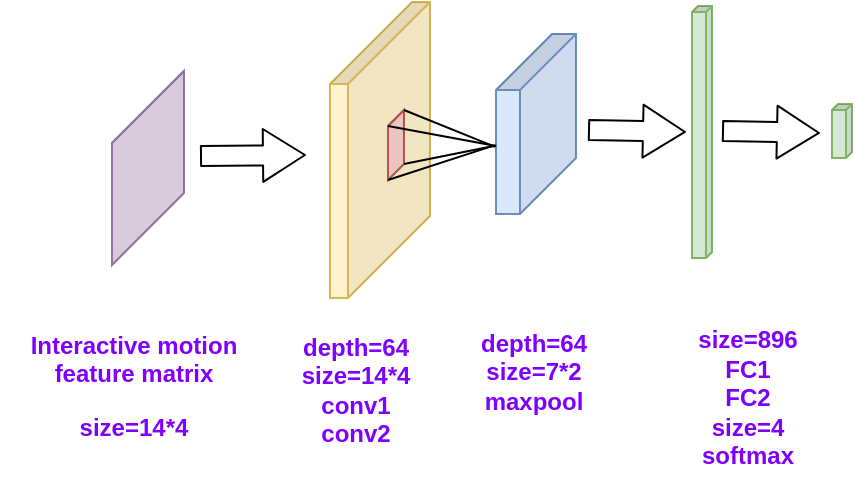 <mxfile version="10.7.1" type="github"><diagram id="Kh02D2IHpJgUnBtiDbiR" name="Page-1"><mxGraphModel dx="1074" dy="572" grid="1" gridSize="10" guides="1" tooltips="1" connect="1" arrows="1" fold="1" page="1" pageScale="1" pageWidth="827" pageHeight="1169" math="0" shadow="0"><root><mxCell id="0"/><mxCell id="1" parent="0"/><mxCell id="0RrtjifXPjOEfjAlMMHi-2" value="" style="shape=cube;whiteSpace=wrap;html=1;boundedLbl=1;backgroundOutline=1;darkOpacity=0.05;darkOpacity2=0.1;fillColor=#dae8fc;strokeColor=#6c8ebf;size=28;direction=south;" vertex="1" parent="1"><mxGeometry x="288" y="309" width="40" height="90" as="geometry"/></mxCell><mxCell id="0RrtjifXPjOEfjAlMMHi-3" value="" style="shape=cube;whiteSpace=wrap;html=1;boundedLbl=1;backgroundOutline=1;darkOpacity=0.05;darkOpacity2=0.1;fillColor=#fff2cc;strokeColor=#d6b656;size=41;direction=south;" vertex="1" parent="1"><mxGeometry x="205" y="293" width="50" height="148" as="geometry"/></mxCell><mxCell id="0RrtjifXPjOEfjAlMMHi-8" value="" style="shape=cube;whiteSpace=wrap;html=1;boundedLbl=1;backgroundOutline=1;darkOpacity=0.05;darkOpacity2=0.1;fillColor=#d5e8d4;strokeColor=#82b366;size=3;direction=south;" vertex="1" parent="1"><mxGeometry x="386" y="295" width="10" height="126" as="geometry"/></mxCell><mxCell id="0RrtjifXPjOEfjAlMMHi-9" value="" style="shape=cube;whiteSpace=wrap;html=1;boundedLbl=1;backgroundOutline=1;darkOpacity=0.05;darkOpacity2=0.1;fillColor=#d5e8d4;strokeColor=#82b366;size=3;direction=south;" vertex="1" parent="1"><mxGeometry x="456" y="344" width="10" height="27" as="geometry"/></mxCell><mxCell id="0RrtjifXPjOEfjAlMMHi-10" value="" style="shape=cube;whiteSpace=wrap;html=1;boundedLbl=1;backgroundOutline=1;darkOpacity=0.05;darkOpacity2=0.1;fillColor=#f8cecc;strokeColor=#b85450;size=9;direction=south;" vertex="1" parent="1"><mxGeometry x="234" y="347" width="8" height="35" as="geometry"/></mxCell><mxCell id="0RrtjifXPjOEfjAlMMHi-11" value="" style="endArrow=none;html=1;exitX=0;exitY=0;exitDx=8;exitDy=8;exitPerimeter=0;entryX=0.621;entryY=1.015;entryDx=0;entryDy=0;entryPerimeter=0;" edge="1" parent="1" source="0RrtjifXPjOEfjAlMMHi-10" target="0RrtjifXPjOEfjAlMMHi-2"><mxGeometry width="50" height="50" relative="1" as="geometry"><mxPoint x="330" y="500" as="sourcePoint"/><mxPoint x="267" y="368" as="targetPoint"/></mxGeometry></mxCell><mxCell id="0RrtjifXPjOEfjAlMMHi-12" value="" style="endArrow=none;html=1;exitX=0;exitY=0;exitDx=0;exitDy=0;exitPerimeter=0;entryX=0.627;entryY=1.01;entryDx=0;entryDy=0;entryPerimeter=0;" edge="1" parent="1" source="0RrtjifXPjOEfjAlMMHi-10" target="0RrtjifXPjOEfjAlMMHi-2"><mxGeometry width="50" height="50" relative="1" as="geometry"><mxPoint x="280" y="470" as="sourcePoint"/><mxPoint x="330" y="420" as="targetPoint"/></mxGeometry></mxCell><mxCell id="0RrtjifXPjOEfjAlMMHi-13" value="" style="endArrow=none;html=1;entryX=0;entryY=0;entryDx=35;entryDy=8;entryPerimeter=0;exitX=0.619;exitY=1.019;exitDx=0;exitDy=0;exitPerimeter=0;" edge="1" parent="1" source="0RrtjifXPjOEfjAlMMHi-2" target="0RrtjifXPjOEfjAlMMHi-10"><mxGeometry width="50" height="50" relative="1" as="geometry"><mxPoint x="270" y="365" as="sourcePoint"/><mxPoint x="250" y="520" as="targetPoint"/></mxGeometry></mxCell><mxCell id="0RrtjifXPjOEfjAlMMHi-14" value="" style="endArrow=none;html=1;entryX=0;entryY=0;entryDx=27;entryDy=0;entryPerimeter=0;exitX=0.619;exitY=0.998;exitDx=0;exitDy=0;exitPerimeter=0;" edge="1" parent="1" source="0RrtjifXPjOEfjAlMMHi-2" target="0RrtjifXPjOEfjAlMMHi-10"><mxGeometry width="50" height="50" relative="1" as="geometry"><mxPoint x="270" y="372" as="sourcePoint"/><mxPoint x="280" y="380" as="targetPoint"/></mxGeometry></mxCell><mxCell id="0RrtjifXPjOEfjAlMMHi-35" value="" style="shape=flexArrow;endArrow=classic;html=1;endWidth=15.429;endSize=6.669;startWidth=15.429;startSize=6.669;width=10;entryX=0;entryY=0;entryDx=64.5;entryDy=10;entryPerimeter=0;" edge="1" parent="1"><mxGeometry width="50" height="50" relative="1" as="geometry"><mxPoint x="334" y="357" as="sourcePoint"/><mxPoint x="383" y="358" as="targetPoint"/></mxGeometry></mxCell><mxCell id="0RrtjifXPjOEfjAlMMHi-37" value="&lt;font color=&quot;#7f00ff&quot;&gt;&lt;b&gt;depth=64&lt;br&gt;size=14*4&lt;br&gt;conv1&lt;br&gt;conv2&lt;/b&gt;&lt;/font&gt;&lt;br&gt;" style="text;html=1;strokeColor=none;fillColor=none;align=center;verticalAlign=middle;whiteSpace=wrap;rounded=0;" vertex="1" parent="1"><mxGeometry x="198" y="462" width="40" height="50" as="geometry"/></mxCell><mxCell id="0RrtjifXPjOEfjAlMMHi-38" value="&lt;font color=&quot;#7f00ff&quot;&gt;&lt;b&gt;depth=64&lt;br&gt;size=7*2&lt;br&gt;maxpool&lt;br&gt;&lt;/b&gt;&lt;/font&gt;&lt;br&gt;" style="text;html=1;strokeColor=none;fillColor=none;align=center;verticalAlign=middle;whiteSpace=wrap;rounded=0;" vertex="1" parent="1"><mxGeometry x="287" y="471" width="40" height="27" as="geometry"/></mxCell><mxCell id="0RrtjifXPjOEfjAlMMHi-43" value="&lt;font color=&quot;#7f00ff&quot;&gt;&lt;b&gt;size=896&lt;br&gt;FC1&lt;br&gt;FC2&lt;br&gt;size=4&lt;br&gt;softmax&lt;br&gt;&lt;/b&gt;&lt;/font&gt;&lt;br&gt;" style="text;html=1;strokeColor=none;fillColor=none;align=center;verticalAlign=middle;whiteSpace=wrap;rounded=0;direction=south;" vertex="1" parent="1"><mxGeometry x="403" y="477" width="22" height="42" as="geometry"/></mxCell><mxCell id="0RrtjifXPjOEfjAlMMHi-45" value="&lt;p&gt;&lt;span lang=&quot;EN-US&quot;&gt;&lt;b&gt;&lt;font color=&quot;#7f00ff&quot;&gt;Interactive motion feature matrix&lt;/font&gt;&lt;/b&gt;&lt;/span&gt;&lt;/p&gt;&lt;p&gt;&lt;b&gt;&lt;font color=&quot;#7f00ff&quot;&gt;size=14*4&lt;/font&gt;&lt;/b&gt;&lt;/p&gt;" style="text;html=1;strokeColor=none;fillColor=none;align=center;verticalAlign=middle;whiteSpace=wrap;rounded=0;" vertex="1" parent="1"><mxGeometry x="40" y="471" width="134" height="27" as="geometry"/></mxCell><mxCell id="0RrtjifXPjOEfjAlMMHi-47" value="" style="shape=cube;whiteSpace=wrap;html=1;boundedLbl=1;backgroundOutline=1;darkOpacity=0.05;darkOpacity2=0.1;fillColor=#e1d5e7;strokeColor=#9673a6;size=41;direction=south;" vertex="1" parent="1"><mxGeometry x="96" y="327.5" width="36" height="97" as="geometry"/></mxCell><mxCell id="0RrtjifXPjOEfjAlMMHi-49" value="" style="shape=flexArrow;endArrow=classic;html=1;endWidth=15.429;endSize=6.669;startWidth=15.429;startSize=6.669;width=10;entryX=0;entryY=0;entryDx=64.5;entryDy=10;entryPerimeter=0;" edge="1" parent="1"><mxGeometry width="50" height="50" relative="1" as="geometry"><mxPoint x="401" y="357.5" as="sourcePoint"/><mxPoint x="450" y="358.5" as="targetPoint"/></mxGeometry></mxCell><mxCell id="0RrtjifXPjOEfjAlMMHi-51" value="" style="shape=flexArrow;endArrow=classic;html=1;endWidth=15.429;endSize=6.669;startWidth=15.429;startSize=6.669;width=10;entryX=0;entryY=0;entryDx=64.5;entryDy=10;entryPerimeter=0;" edge="1" parent="1"><mxGeometry width="50" height="50" relative="1" as="geometry"><mxPoint x="140" y="370" as="sourcePoint"/><mxPoint x="193" y="369.5" as="targetPoint"/></mxGeometry></mxCell></root></mxGraphModel></diagram></mxfile>